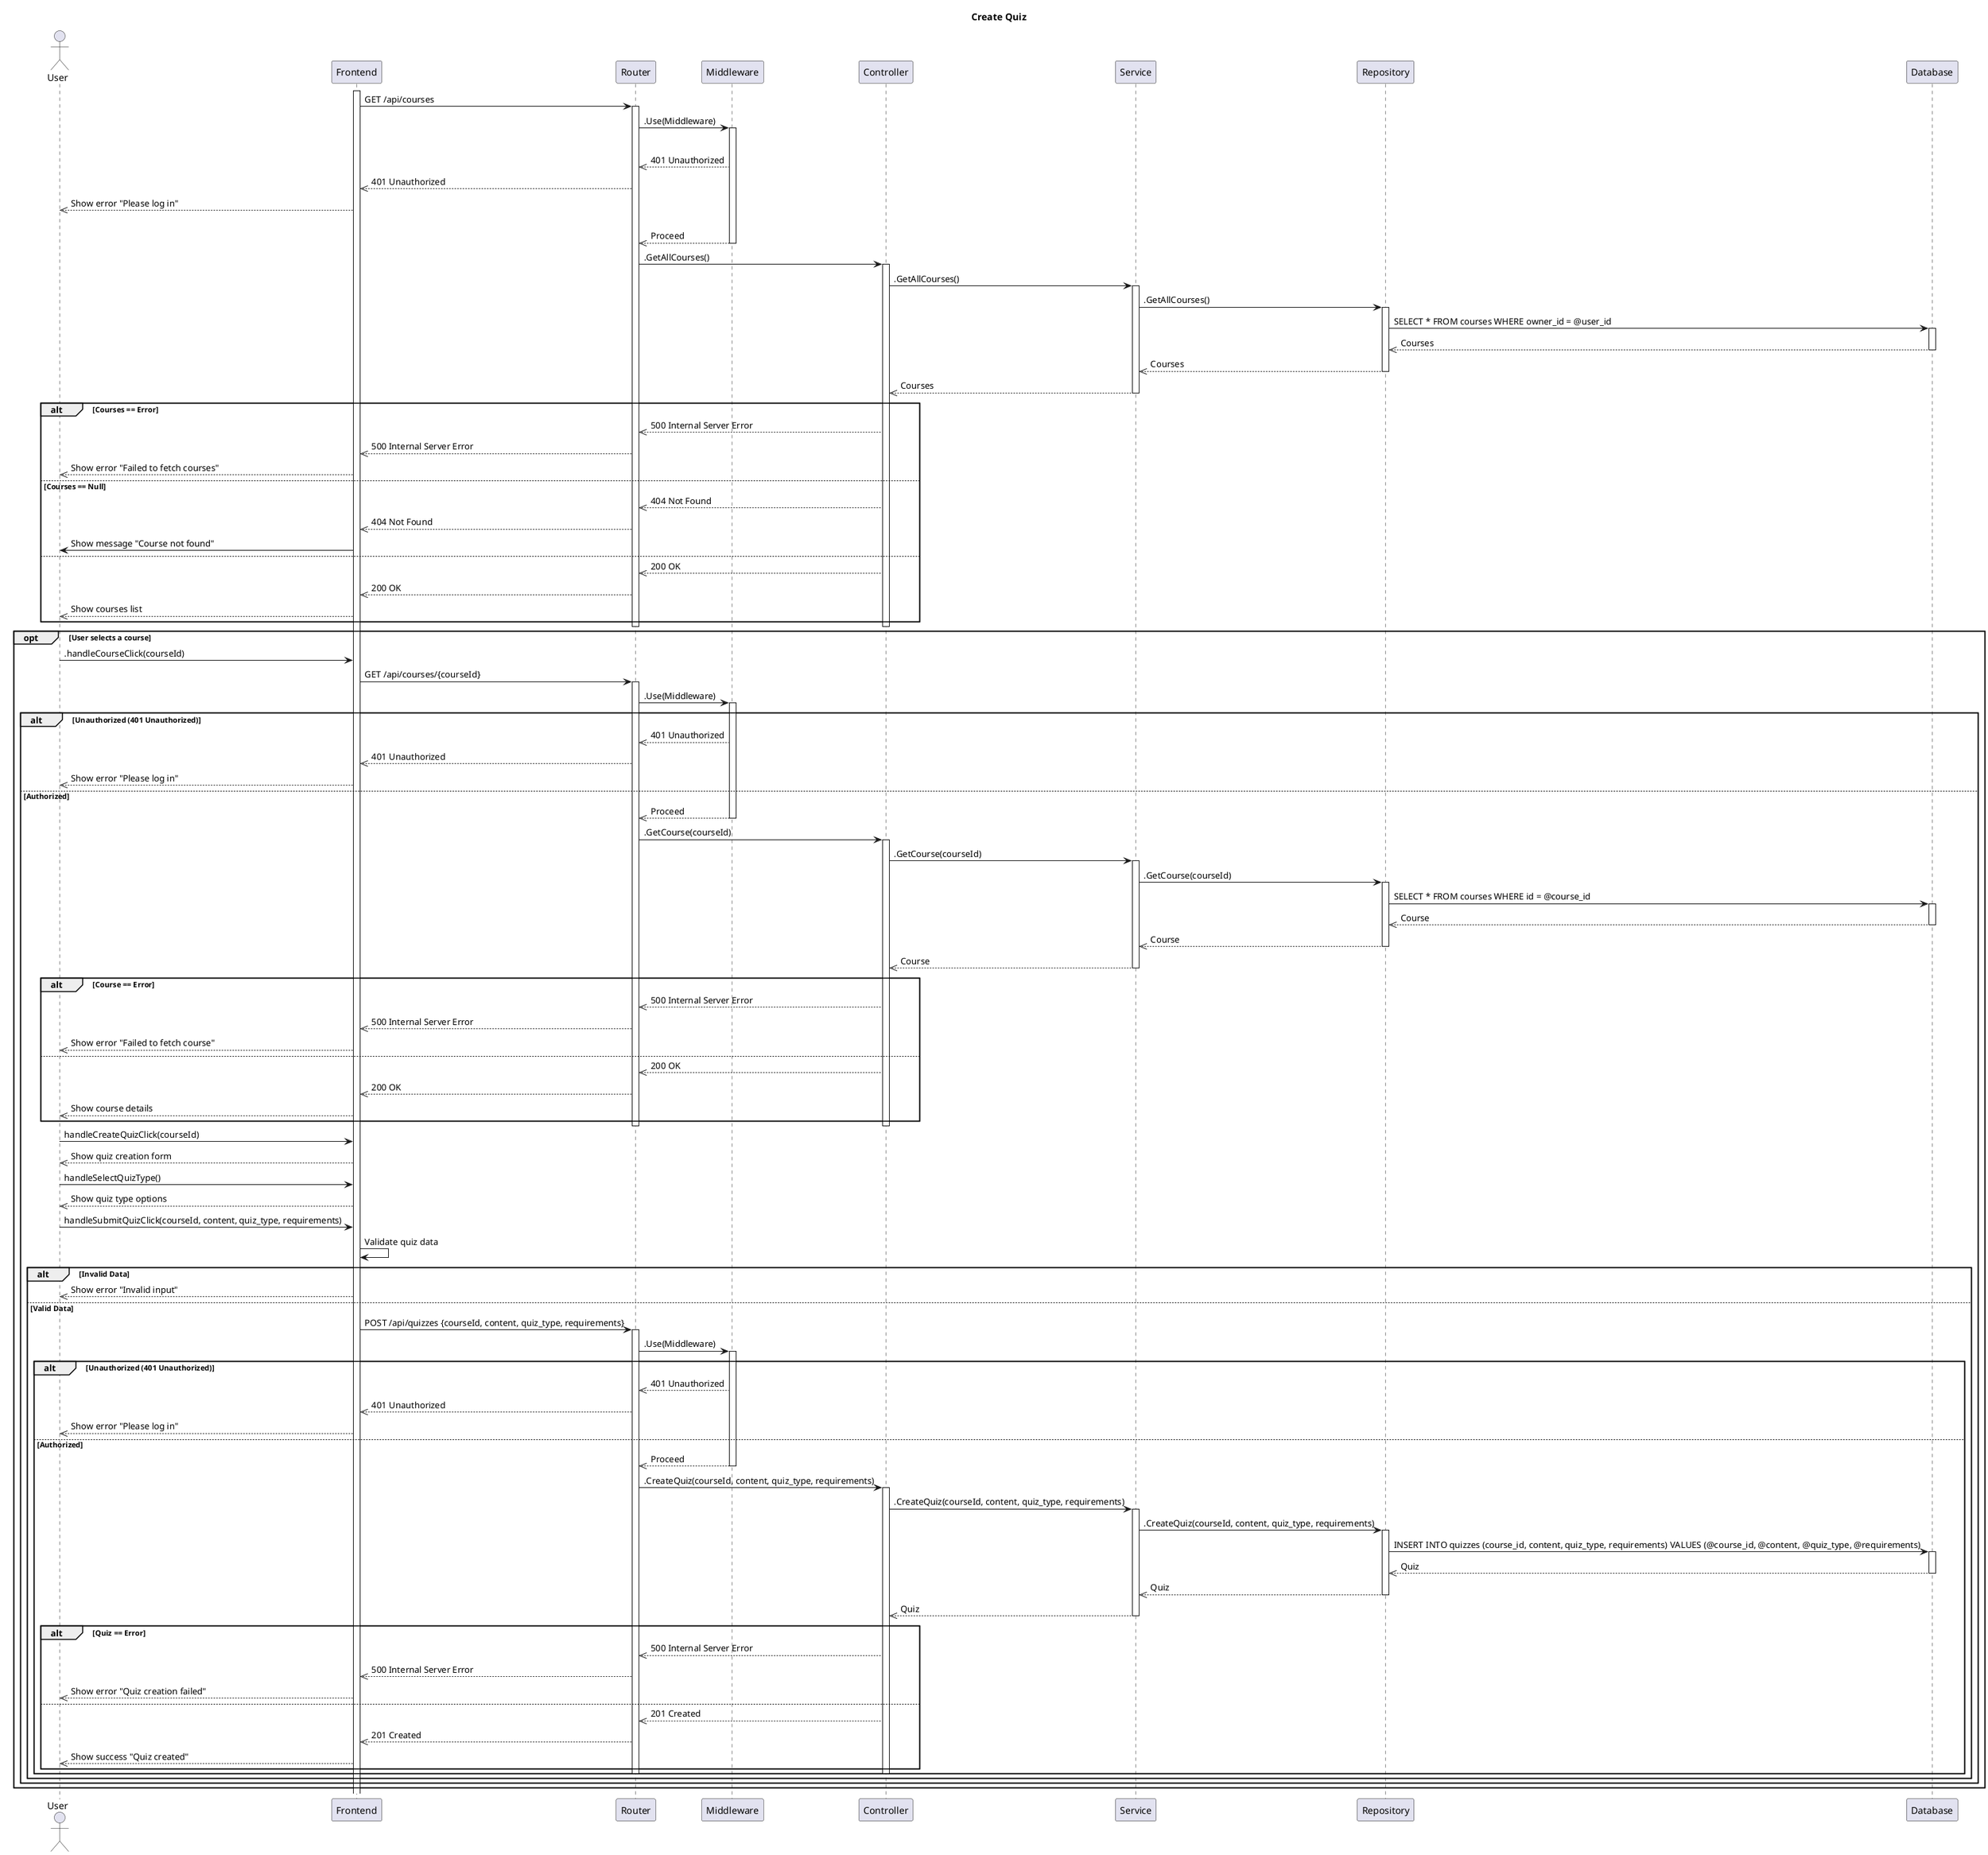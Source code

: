 @startuml SequenceDiagram
title Create Quiz

actor User

activate Frontend

Frontend -> Router: GET /api/courses
activate Router

Router -> Middleware: .Use(Middleware)
activate Middleware

alt Unauthorized (401 Unauthorized)
    Middleware -->> Router: 401 Unauthorized
    Router -->> Frontend: 401 Unauthorized
    Frontend -->> User: Show error "Please log in"
else Authorized
    Middleware -->> Router: Proceed
    deactivate Middleware
    Router -> Controller: .GetAllCourses()
    deactivate Middleware
    activate Controller
  Controller -> Service: .GetAllCourses()
  activate Service
  Service -> Repository: .GetAllCourses()
  activate Repository
  Repository -> Database: SELECT * FROM courses WHERE owner_id = @user_id
  activate Database
  Database -->> Repository : Courses
  deactivate Database
  Repository -->> Service : Courses
  deactivate Repository
  Service -->> Controller : Courses
  deactivate Service
  alt Courses == Error
    Controller -->> Router : 500 Internal Server Error
    Router -->> Frontend : 500 Internal Server Error
    Frontend -->> User : Show error "Failed to fetch courses"
  else Courses == Null
    Controller -->> Router : 404 Not Found
    Router -->> Frontend : 404 Not Found
    Frontend -> User: Show message "Course not found"
  else
    Controller -->> Router : 200 OK
    Router -->> Frontend : 200 OK
    Frontend -->> User : Show courses list
  end
  deactivate Controller
  deactivate Router
  
  opt User selects a course
    User -> Frontend: .handleCourseClick(courseId)
    Frontend -> Router: GET /api/courses/{courseId}
    activate Router
    Router -> Middleware: .Use(Middleware)
    activate Middleware
    alt Unauthorized (401 Unauthorized)
      Middleware -->> Router: 401 Unauthorized
      Router -->> Frontend: 401 Unauthorized
      Frontend -->> User: Show error "Please log in"
    else Authorized
      Middleware -->> Router: Proceed
      deactivate Middleware
      Router -> Controller: .GetCourse(courseId)
      activate Controller
      Controller -> Service: .GetCourse(courseId)
      activate Service
      Service -> Repository: .GetCourse(courseId)
      activate Repository
      Repository -> Database: SELECT * FROM courses WHERE id = @course_id
      activate Database
      Database -->> Repository : Course
      deactivate Database
      Repository -->> Service : Course
      deactivate Repository
      Service -->> Controller : Course
      deactivate Service
      alt Course == Error
        Controller -->> Router : 500 Internal Server Error
        Router -->> Frontend : 500 Internal Server Error
        Frontend -->> User : Show error "Failed to fetch course"
      else
        Controller -->> Router : 200 OK
        Router -->> Frontend : 200 OK
        Frontend -->> User : Show course details
      end
      deactivate Controller
      deactivate Router
      User -> Frontend : handleCreateQuizClick(courseId)
      Frontend -->> User : Show quiz creation form
      User -> Frontend : handleSelectQuizType()
      Frontend -->> User : Show quiz type options
      User -> Frontend : handleSubmitQuizClick(courseId, content, quiz_type, requirements)
      Frontend -> Frontend : Validate quiz data
      alt Invalid Data
        Frontend -->> User : Show error "Invalid input"
      else Valid Data
        Frontend -> Router: POST /api/quizzes {courseId, content, quiz_type, requirements}
        activate Router
        Router -> Middleware: .Use(Middleware)
        activate Middleware
        alt Unauthorized (401 Unauthorized)
          Middleware -->> Router: 401 Unauthorized
          Router -->> Frontend: 401 Unauthorized
          Frontend -->> User: Show error "Please log in"
        else Authorized
          Middleware -->> Router: Proceed
          deactivate Middleware
          Router -> Controller: .CreateQuiz(courseId, content, quiz_type, requirements)
          activate Controller
          Controller -> Service: .CreateQuiz(courseId, content, quiz_type, requirements)
          activate Service
          Service -> Repository: .CreateQuiz(courseId, content, quiz_type, requirements)
          activate Repository
          Repository -> Database: INSERT INTO quizzes (course_id, content, quiz_type, requirements) VALUES (@course_id, @content, @quiz_type, @requirements)
          activate Database
          Database -->> Repository : Quiz
          deactivate Database
          Repository -->> Service : Quiz
          deactivate Repository
          Service -->> Controller : Quiz
          deactivate Service
          alt Quiz == Error
            Controller -->> Router : 500 Internal Server Error
            Router -->> Frontend : 500 Internal Server Error
            Frontend -->> User : Show error "Quiz creation failed"
          else
            Controller -->> Router : 201 Created
            Router -->> Frontend : 201 Created
            Frontend -->> User : Show success "Quiz created"
          end
          deactivate Controller
          deactivate Router
        end
    end

  end

end
@enduml
